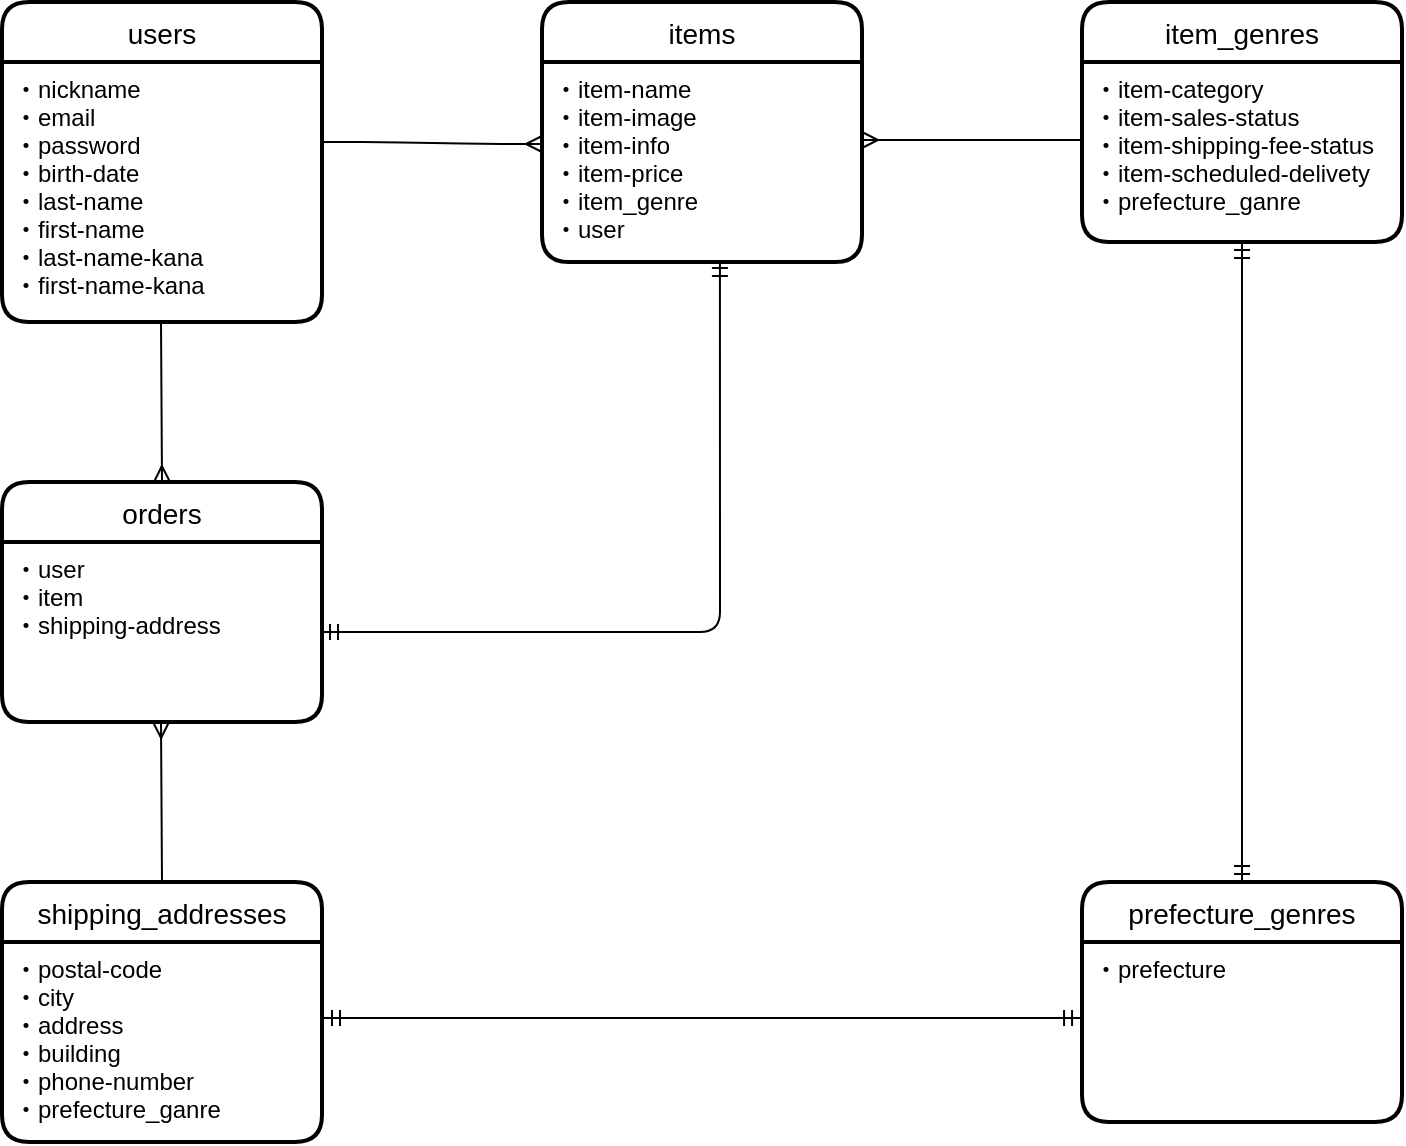 <mxfile version="13.10.0" type="embed">
    <diagram id="w8PAsQl4l83wvEcodwJ0" name="ページ1">
        <mxGraphModel dx="202" dy="680" grid="1" gridSize="10" guides="1" tooltips="1" connect="1" arrows="1" fold="1" page="1" pageScale="1" pageWidth="850" pageHeight="1100" math="0" shadow="0">
            <root>
                <mxCell id="0"/>
                <mxCell id="1" parent="0"/>
                <mxCell id="120" value="users" style="swimlane;childLayout=stackLayout;horizontal=1;startSize=30;horizontalStack=0;rounded=1;fontSize=14;fontStyle=0;strokeWidth=2;resizeParent=0;resizeLast=1;shadow=0;dashed=0;align=center;" parent="1" vertex="1">
                    <mxGeometry x="40" y="10" width="160" height="160" as="geometry"/>
                </mxCell>
                <mxCell id="121" value="・nickname&#10;・email&#10;・password&#10;・birth-date&#10;・last-name&#10;・first-name&#10;・last-name-kana&#10;・first-name-kana" style="align=left;strokeColor=none;fillColor=none;spacingLeft=4;fontSize=12;verticalAlign=top;resizable=0;rotatable=0;part=1;" parent="120" vertex="1">
                    <mxGeometry y="30" width="160" height="130" as="geometry"/>
                </mxCell>
                <mxCell id="122" value="items" style="swimlane;childLayout=stackLayout;horizontal=1;startSize=30;horizontalStack=0;rounded=1;fontSize=14;fontStyle=0;strokeWidth=2;resizeParent=0;resizeLast=1;shadow=0;dashed=0;align=center;" parent="1" vertex="1">
                    <mxGeometry x="310" y="10" width="160" height="130" as="geometry"/>
                </mxCell>
                <mxCell id="123" value="・item-name&#10;・item-image&#10;・item-info&#10;・item-price&#10;・item_genre&#10;・user" style="align=left;strokeColor=none;fillColor=none;spacingLeft=4;fontSize=12;verticalAlign=top;resizable=0;rotatable=0;part=1;" parent="122" vertex="1">
                    <mxGeometry y="30" width="160" height="100" as="geometry"/>
                </mxCell>
                <mxCell id="124" value="item_genres" style="swimlane;childLayout=stackLayout;horizontal=1;startSize=30;horizontalStack=0;rounded=1;fontSize=14;fontStyle=0;strokeWidth=2;resizeParent=0;resizeLast=1;shadow=0;dashed=0;align=center;" parent="1" vertex="1">
                    <mxGeometry x="580" y="10" width="160" height="120" as="geometry"/>
                </mxCell>
                <mxCell id="125" value="・item-category&#10;・item-sales-status&#10;・item-shipping-fee-status&#10;・item-scheduled-delivety&#10;・prefecture_ganre" style="align=left;strokeColor=none;fillColor=none;spacingLeft=4;fontSize=12;verticalAlign=top;resizable=0;rotatable=0;part=1;" parent="124" vertex="1">
                    <mxGeometry y="30" width="160" height="90" as="geometry"/>
                </mxCell>
                <mxCell id="126" value="prefecture_genres" style="swimlane;childLayout=stackLayout;horizontal=1;startSize=30;horizontalStack=0;rounded=1;fontSize=14;fontStyle=0;strokeWidth=2;resizeParent=0;resizeLast=1;shadow=0;dashed=0;align=center;" parent="1" vertex="1">
                    <mxGeometry x="580" y="450" width="160" height="120" as="geometry"/>
                </mxCell>
                <mxCell id="127" value="・prefecture" style="align=left;strokeColor=none;fillColor=none;spacingLeft=4;fontSize=12;verticalAlign=top;resizable=0;rotatable=0;part=1;" parent="126" vertex="1">
                    <mxGeometry y="30" width="160" height="90" as="geometry"/>
                </mxCell>
                <mxCell id="128" value="orders" style="swimlane;childLayout=stackLayout;horizontal=1;startSize=30;horizontalStack=0;rounded=1;fontSize=14;fontStyle=0;strokeWidth=2;resizeParent=0;resizeLast=1;shadow=0;dashed=0;align=center;" parent="1" vertex="1">
                    <mxGeometry x="40" y="250" width="160" height="120" as="geometry"/>
                </mxCell>
                <mxCell id="129" value="・user&#10;・item&#10;・shipping-address&#10;" style="align=left;strokeColor=none;fillColor=none;spacingLeft=4;fontSize=12;verticalAlign=top;resizable=0;rotatable=0;part=1;" parent="128" vertex="1">
                    <mxGeometry y="30" width="160" height="90" as="geometry"/>
                </mxCell>
                <mxCell id="130" value="shipping_addresses" style="swimlane;childLayout=stackLayout;horizontal=1;startSize=30;horizontalStack=0;rounded=1;fontSize=14;fontStyle=0;strokeWidth=2;resizeParent=0;resizeLast=1;shadow=0;dashed=0;align=center;" parent="1" vertex="1">
                    <mxGeometry x="40" y="450" width="160" height="130" as="geometry"/>
                </mxCell>
                <mxCell id="131" value="・postal-code&#10;・city&#10;・address&#10;・building&#10;・phone-number&#10;・prefecture_ganre" style="align=left;strokeColor=none;fillColor=none;spacingLeft=4;fontSize=12;verticalAlign=top;resizable=0;rotatable=0;part=1;" parent="130" vertex="1">
                    <mxGeometry y="30" width="160" height="100" as="geometry"/>
                </mxCell>
                <mxCell id="137" value="" style="edgeStyle=entityRelationEdgeStyle;fontSize=12;html=1;endArrow=ERmany;" parent="1" edge="1">
                    <mxGeometry width="100" height="100" relative="1" as="geometry">
                        <mxPoint x="200" y="80" as="sourcePoint"/>
                        <mxPoint x="310" y="81" as="targetPoint"/>
                    </mxGeometry>
                </mxCell>
                <mxCell id="138" value="" style="fontSize=12;html=1;endArrow=ERmany;entryX=0.5;entryY=0;entryDx=0;entryDy=0;" parent="1" target="128" edge="1">
                    <mxGeometry width="100" height="100" relative="1" as="geometry">
                        <mxPoint x="119.5" y="170" as="sourcePoint"/>
                        <mxPoint x="119.5" y="240" as="targetPoint"/>
                        <Array as="points"/>
                    </mxGeometry>
                </mxCell>
                <mxCell id="139" value="" style="fontSize=12;html=1;endArrow=ERmany;" parent="1" edge="1">
                    <mxGeometry width="100" height="100" relative="1" as="geometry">
                        <mxPoint x="120" y="450" as="sourcePoint"/>
                        <mxPoint x="119.5" y="370" as="targetPoint"/>
                    </mxGeometry>
                </mxCell>
                <mxCell id="140" value="" style="edgeStyle=orthogonalEdgeStyle;fontSize=12;html=1;endArrow=ERmandOne;startArrow=ERmandOne;exitX=1;exitY=0.5;exitDx=0;exitDy=0;entryX=0.556;entryY=0.99;entryDx=0;entryDy=0;entryPerimeter=0;" parent="1" source="129" edge="1" target="123">
                    <mxGeometry width="100" height="100" relative="1" as="geometry">
                        <mxPoint x="300" y="320" as="sourcePoint"/>
                        <mxPoint x="398" y="150" as="targetPoint"/>
                    </mxGeometry>
                </mxCell>
                <mxCell id="141" value="" style="fontSize=12;html=1;endArrow=ERmandOne;startArrow=ERmandOne;entryX=-0.006;entryY=0.422;entryDx=0;entryDy=0;entryPerimeter=0;" parent="1" target="127" edge="1">
                    <mxGeometry width="100" height="100" relative="1" as="geometry">
                        <mxPoint x="201" y="518" as="sourcePoint"/>
                        <mxPoint x="450" y="470" as="targetPoint"/>
                    </mxGeometry>
                </mxCell>
                <mxCell id="142" value="" style="fontSize=12;html=1;endArrow=ERmandOne;startArrow=ERmandOne;exitX=0.5;exitY=0;exitDx=0;exitDy=0;entryX=0.5;entryY=1;entryDx=0;entryDy=0;" parent="1" source="126" target="125" edge="1">
                    <mxGeometry width="100" height="100" relative="1" as="geometry">
                        <mxPoint x="610" y="320" as="sourcePoint"/>
                        <mxPoint x="710" y="220" as="targetPoint"/>
                    </mxGeometry>
                </mxCell>
                <mxCell id="143" value="" style="fontSize=12;html=1;endArrow=ERmany;exitX=0.006;exitY=0.433;exitDx=0;exitDy=0;exitPerimeter=0;" parent="1" source="125" edge="1">
                    <mxGeometry width="100" height="100" relative="1" as="geometry">
                        <mxPoint x="450" y="390" as="sourcePoint"/>
                        <mxPoint x="470" y="79" as="targetPoint"/>
                    </mxGeometry>
                </mxCell>
            </root>
        </mxGraphModel>
    </diagram>
</mxfile>